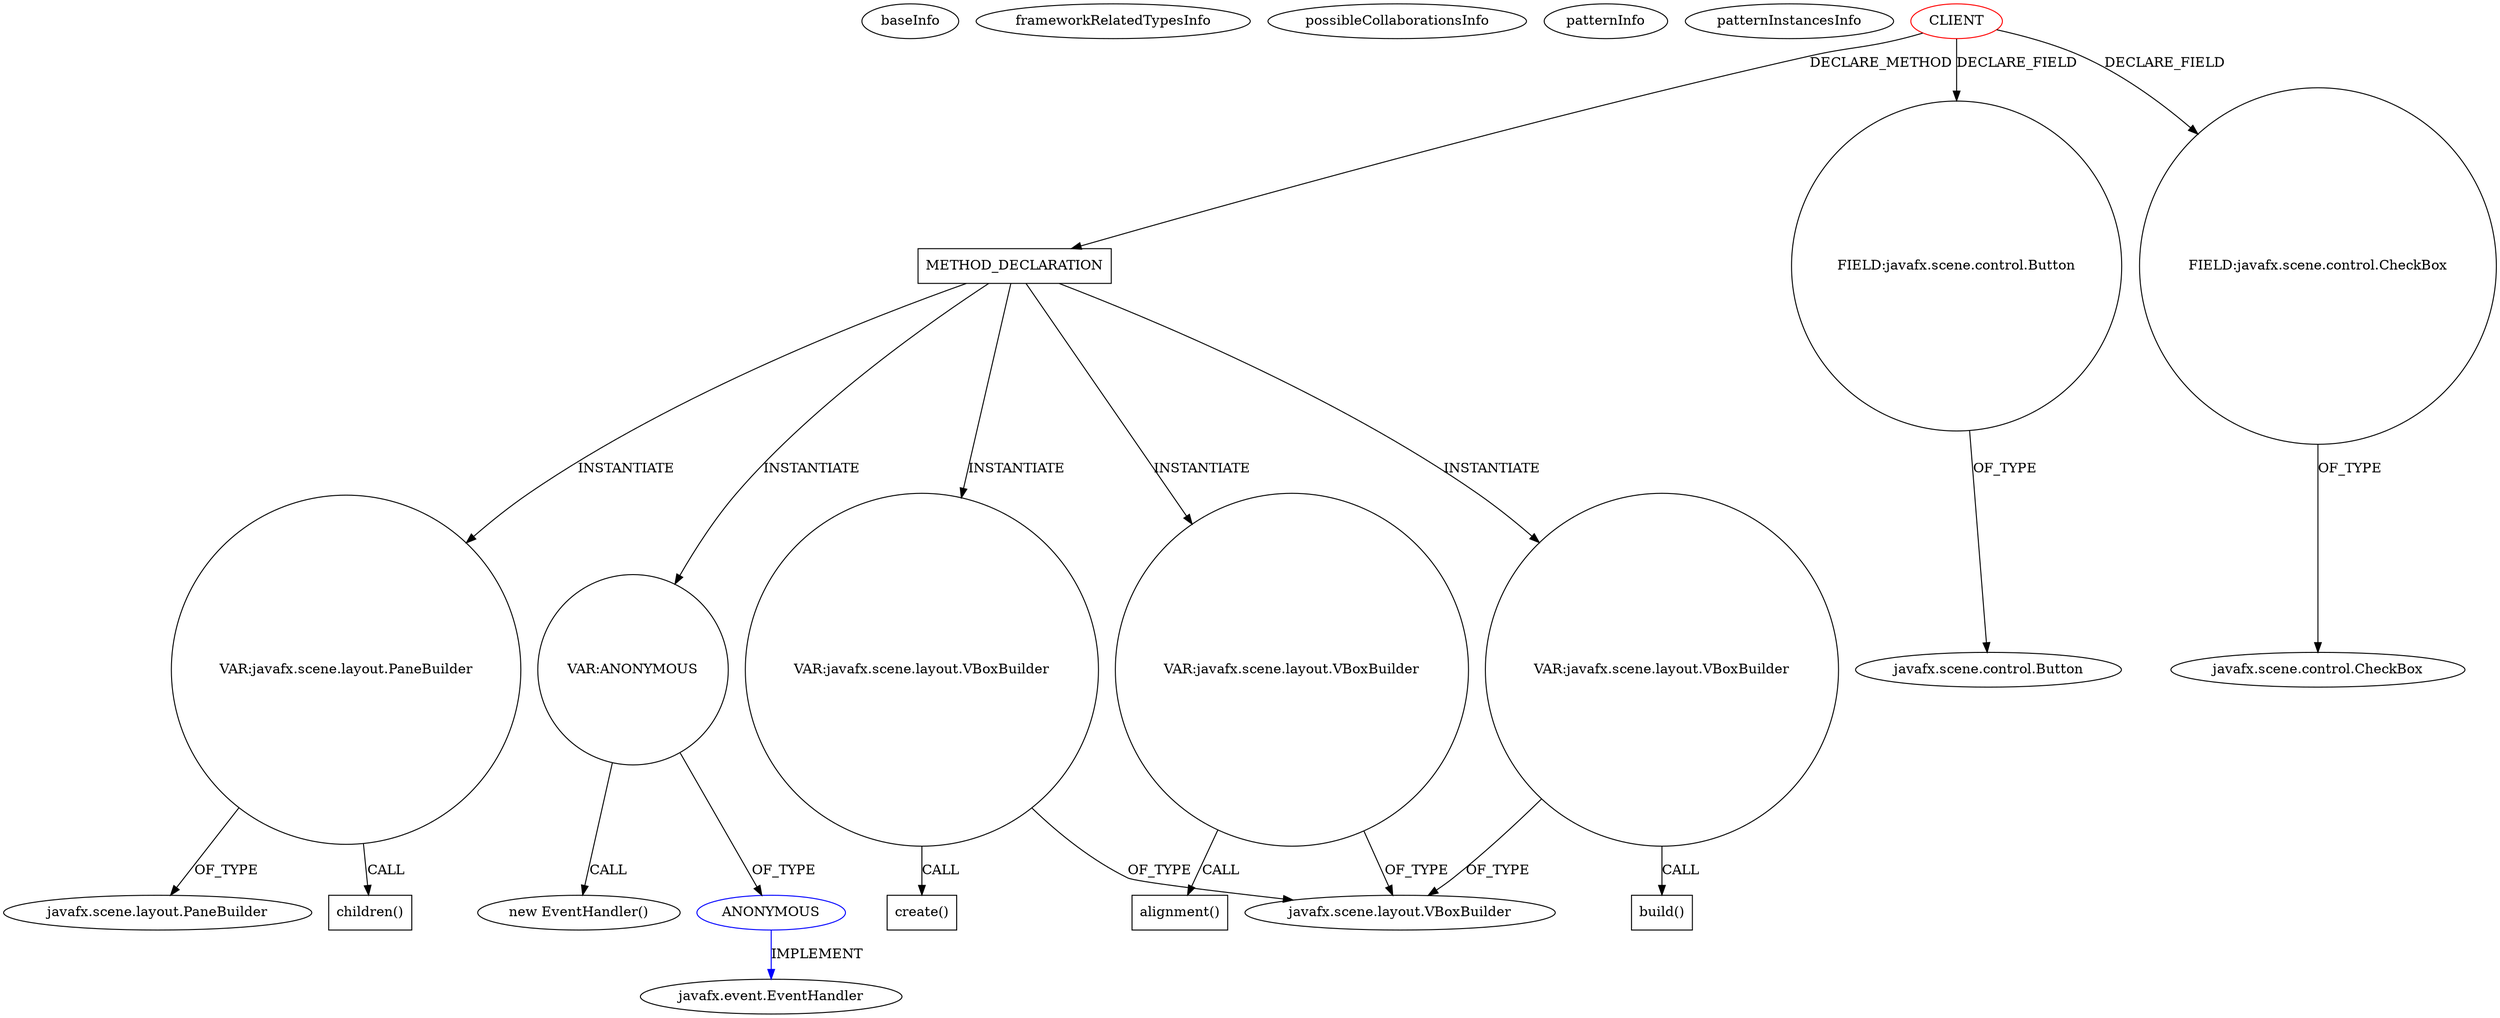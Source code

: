digraph {
baseInfo[graphId=2885,category="pattern",isAnonymous=false,possibleRelation=false]
frameworkRelatedTypesInfo[]
possibleCollaborationsInfo[]
patternInfo[frequency=2.0,patternRootClient=0]
patternInstancesInfo[0="yorlov-VirtualPointer~/yorlov-VirtualPointer/VirtualPointer-master/src/com/blogspot/captain1653/options/OptionsStage.java~OptionsStage~4889",1="gleba-cppoints~/gleba-cppoints/cppoints-master/src/cpapp/view/ReadFormController.java~ReadFormController~2757"]
35[label="javafx.scene.layout.VBoxBuilder",vertexType="FRAMEWORK_CLASS_TYPE",isFrameworkType=false]
93[label="VAR:javafx.scene.layout.VBoxBuilder",vertexType="VARIABLE_EXPRESION",isFrameworkType=false,shape=circle]
16[label="METHOD_DECLARATION",vertexType="CLIENT_METHOD_DECLARATION",isFrameworkType=false,shape=box]
0[label="CLIENT",vertexType="ROOT_CLIENT_CLASS_DECLARATION",isFrameworkType=false,color=red]
10[label="FIELD:javafx.scene.control.Button",vertexType="FIELD_DECLARATION",isFrameworkType=false,shape=circle]
11[label="javafx.scene.control.Button",vertexType="FRAMEWORK_CLASS_TYPE",isFrameworkType=false]
2[label="FIELD:javafx.scene.control.CheckBox",vertexType="FIELD_DECLARATION",isFrameworkType=false,shape=circle]
116[label="VAR:javafx.scene.layout.PaneBuilder",vertexType="VARIABLE_EXPRESION",isFrameworkType=false,shape=circle]
117[label="children()",vertexType="INSIDE_CALL",isFrameworkType=false,shape=box]
38[label="javafx.scene.layout.PaneBuilder",vertexType="FRAMEWORK_CLASS_TYPE",isFrameworkType=false]
313[label="VAR:ANONYMOUS",vertexType="VARIABLE_EXPRESION",isFrameworkType=false,shape=circle]
314[label="ANONYMOUS",vertexType="REFERENCE_ANONYMOUS_DECLARATION",isFrameworkType=false,color=blue]
312[label="new EventHandler()",vertexType="CONSTRUCTOR_CALL",isFrameworkType=false]
315[label="javafx.event.EventHandler",vertexType="FRAMEWORK_INTERFACE_TYPE",isFrameworkType=false]
45[label="VAR:javafx.scene.layout.VBoxBuilder",vertexType="VARIABLE_EXPRESION",isFrameworkType=false,shape=circle]
208[label="create()",vertexType="INSIDE_CALL",isFrameworkType=false,shape=box]
198[label="VAR:javafx.scene.layout.VBoxBuilder",vertexType="VARIABLE_EXPRESION",isFrameworkType=false,shape=circle]
199[label="build()",vertexType="INSIDE_CALL",isFrameworkType=false,shape=box]
94[label="alignment()",vertexType="INSIDE_CALL",isFrameworkType=false,shape=box]
3[label="javafx.scene.control.CheckBox",vertexType="FRAMEWORK_CLASS_TYPE",isFrameworkType=false]
198->35[label="OF_TYPE"]
0->10[label="DECLARE_FIELD"]
198->199[label="CALL"]
313->312[label="CALL"]
314->315[label="IMPLEMENT",color=blue]
313->314[label="OF_TYPE"]
10->11[label="OF_TYPE"]
16->93[label="INSTANTIATE"]
16->45[label="INSTANTIATE"]
2->3[label="OF_TYPE"]
93->35[label="OF_TYPE"]
0->16[label="DECLARE_METHOD"]
116->117[label="CALL"]
16->313[label="INSTANTIATE"]
45->208[label="CALL"]
93->94[label="CALL"]
16->116[label="INSTANTIATE"]
16->198[label="INSTANTIATE"]
116->38[label="OF_TYPE"]
0->2[label="DECLARE_FIELD"]
45->35[label="OF_TYPE"]
}
